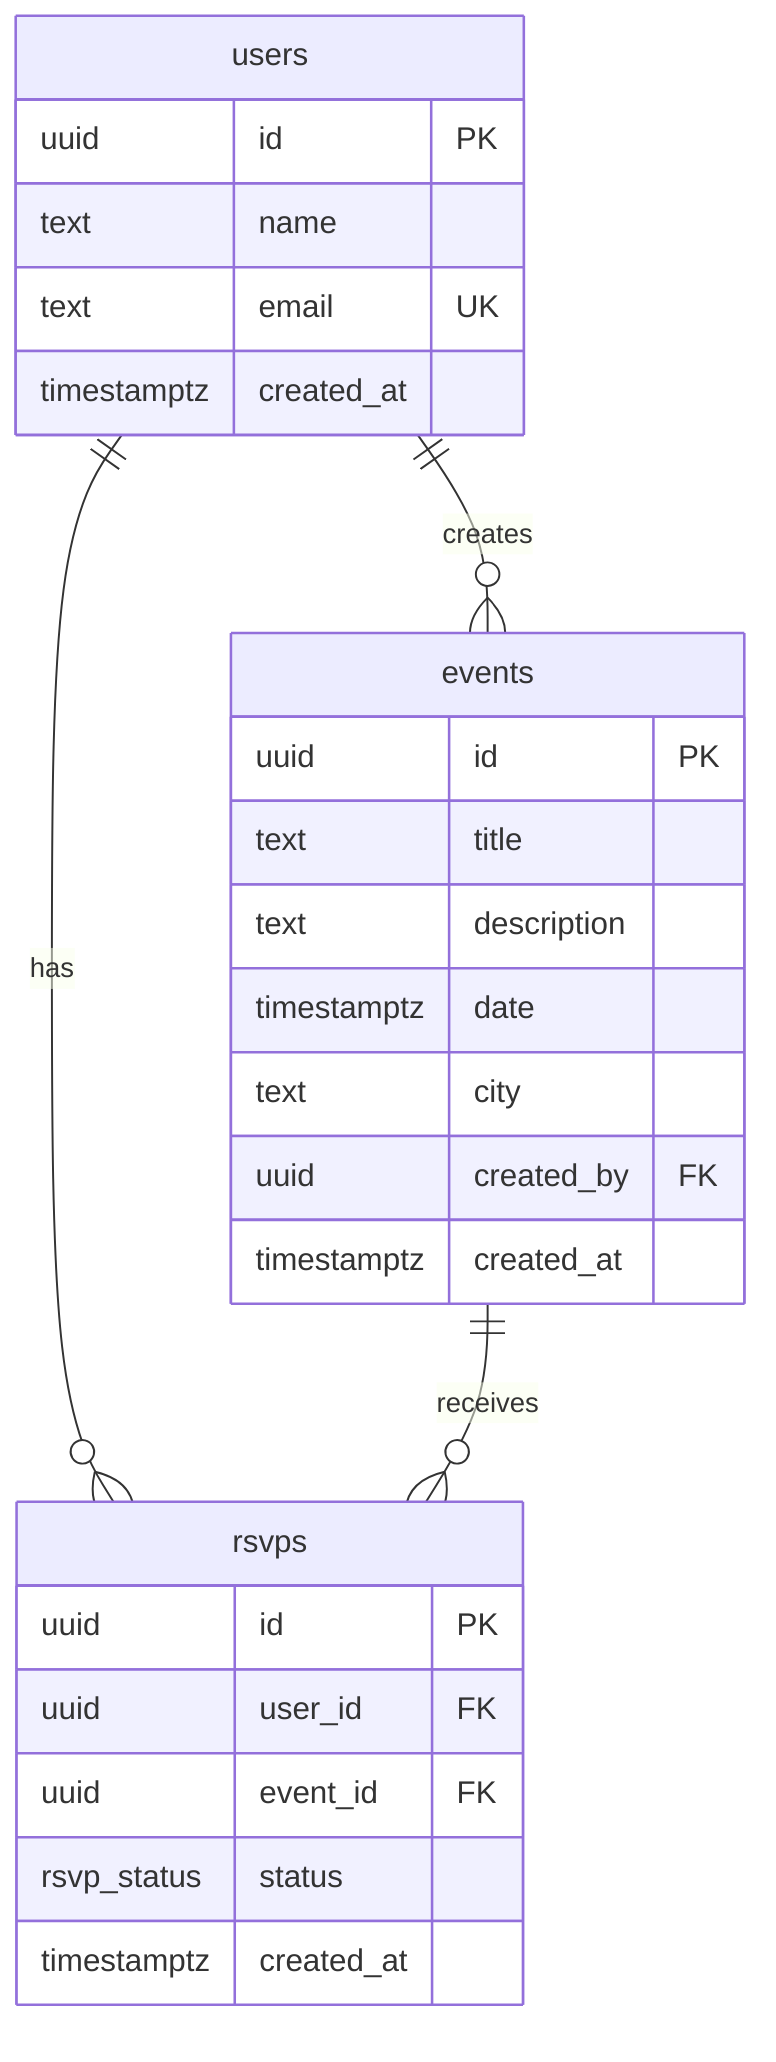 erDiagram
  users {
    uuid id PK
    text name
    text email UK
    timestamptz created_at
  }

  events {
    uuid id PK
    text title
    text description
    timestamptz date
    text city
    uuid created_by FK
    timestamptz created_at
  }

  rsvps {
    uuid id PK
    uuid user_id FK
    uuid event_id FK
    rsvp_status status
    timestamptz created_at
  }

  users ||--o{ events : creates
  users ||--o{ rsvps : has
  events ||--o{ rsvps : receives